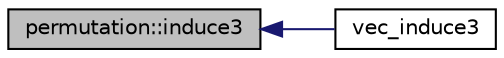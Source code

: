 digraph "permutation::induce3"
{
  edge [fontname="Helvetica",fontsize="10",labelfontname="Helvetica",labelfontsize="10"];
  node [fontname="Helvetica",fontsize="10",shape=record];
  rankdir="LR";
  Node1184 [label="permutation::induce3",height=0.2,width=0.4,color="black", fillcolor="grey75", style="filled", fontcolor="black"];
  Node1184 -> Node1185 [dir="back",color="midnightblue",fontsize="10",style="solid",fontname="Helvetica"];
  Node1185 [label="vec_induce3",height=0.2,width=0.4,color="black", fillcolor="white", style="filled",URL="$d0/dd3/perm__group__gens_8_c.html#ad65b14ae1fbc7903f14e2c28c4d7294f"];
}
